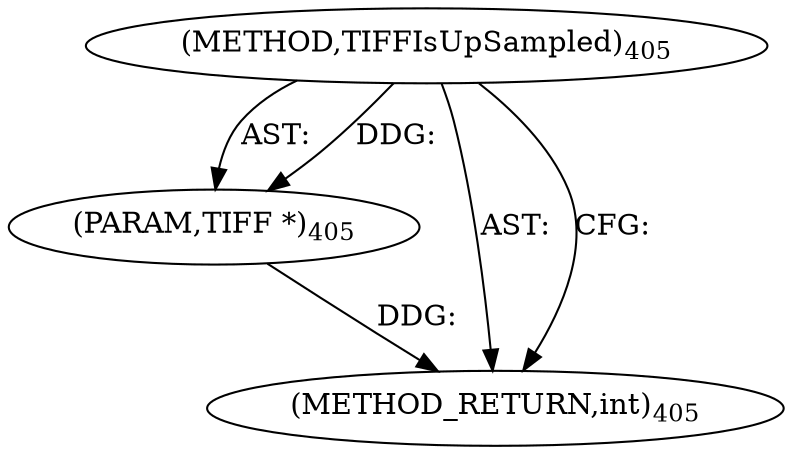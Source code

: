 digraph "TIFFIsUpSampled" {  
"8683" [label = <(METHOD,TIFFIsUpSampled)<SUB>405</SUB>> ]
"8684" [label = <(PARAM,TIFF *)<SUB>405</SUB>> ]
"8685" [label = <(METHOD_RETURN,int)<SUB>405</SUB>> ]
  "8683" -> "8684"  [ label = "AST: "] 
  "8683" -> "8685"  [ label = "AST: "] 
  "8683" -> "8685"  [ label = "CFG: "] 
  "8684" -> "8685"  [ label = "DDG: "] 
  "8683" -> "8684"  [ label = "DDG: "] 
}
